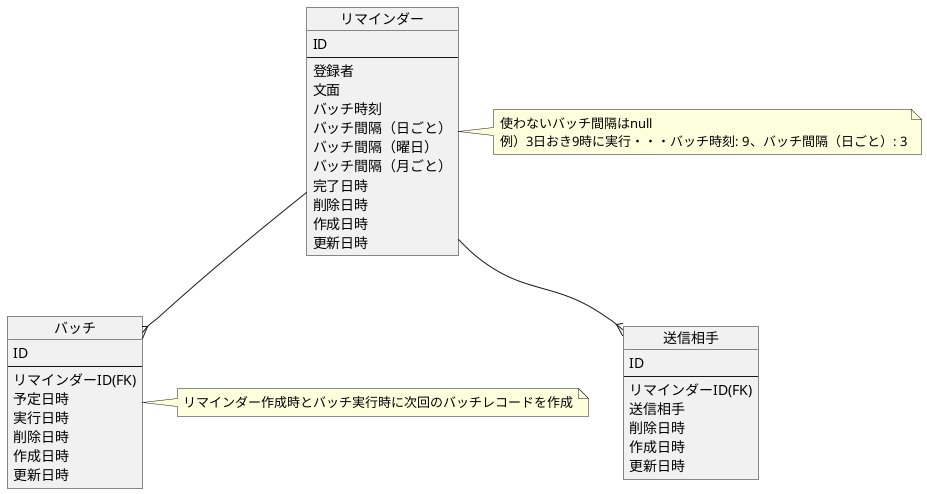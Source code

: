 @startuml Penpen

object リマインダー {
  ID
  --
  登録者
  文面
  バッチ時刻
  バッチ間隔（日ごと）
  バッチ間隔（曜日）
  バッチ間隔（月ごと）
  完了日時
  削除日時
  作成日時
  更新日時
}

object バッチ {
  ID
  --
  リマインダーID(FK)
  予定日時
  実行日時
  削除日時
  作成日時
  更新日時
}

object 送信相手 {
  ID
  --
  リマインダーID(FK)
  送信相手
  削除日時
  作成日時
  更新日時
}

note right of リマインダー
使わないバッチ間隔はnull
例）3日おき9時に実行・・・バッチ時刻: 9、バッチ間隔（日ごと）: 3
end note

note right of バッチ
リマインダー作成時とバッチ実行時に次回のバッチレコードを作成
end note

リマインダー --{ バッチ
リマインダー --{ 送信相手

@enduml